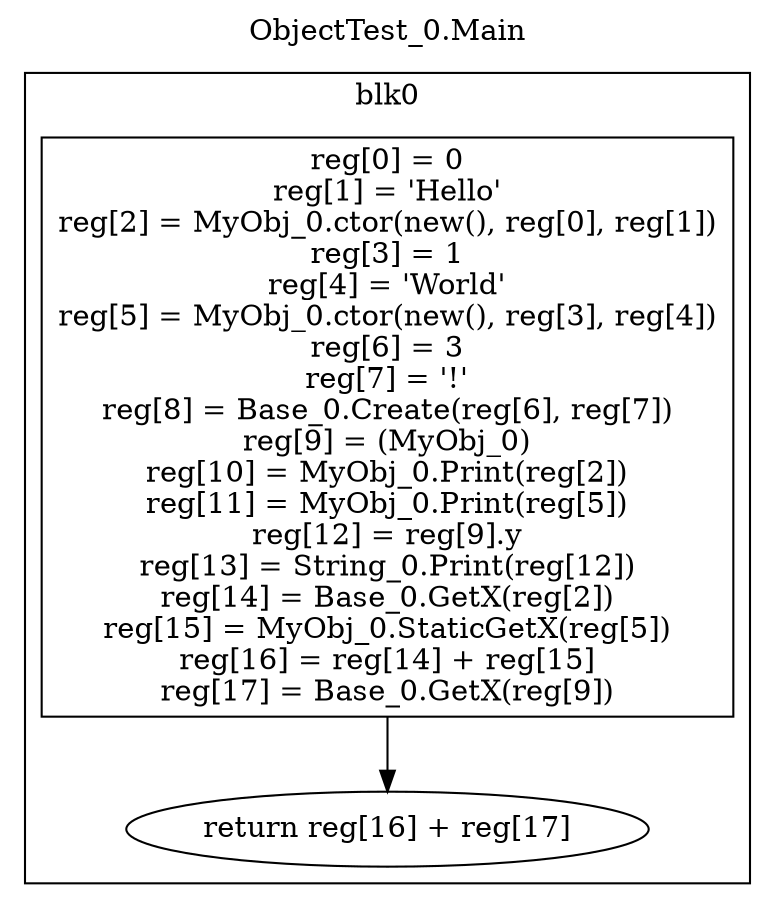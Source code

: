 digraph {
  rankdir=TB;
  b0_l0 -> b0_ret
  b0_l0 [label="reg[0] = 0\nreg[1] = 'Hello'\nreg[2] = MyObj_0.ctor(new(), reg[0], reg[1])\nreg[3] = 1\nreg[4] = 'World'\nreg[5] = MyObj_0.ctor(new(), reg[3], reg[4])\nreg[6] = 3\nreg[7] = '!'\nreg[8] = Base_0.Create(reg[6], reg[7])\nreg[9] = (MyObj_0)\nreg[10] = MyObj_0.Print(reg[2])\nreg[11] = MyObj_0.Print(reg[5])\nreg[12] = reg[9].y\nreg[13] = String_0.Print(reg[12])\nreg[14] = Base_0.GetX(reg[2])\nreg[15] = MyObj_0.StaticGetX(reg[5])\nreg[16] = reg[14] + reg[15]\nreg[17] = Base_0.GetX(reg[9])\n", shape=box]
  b0_ret [label="return reg[16] + reg[17]"]
  subgraph cluster_b0 {
    label = "blk0";
    b0_l0;
    b0_ret;
  }
  labelloc="t"
  label="ObjectTest_0.Main"
}